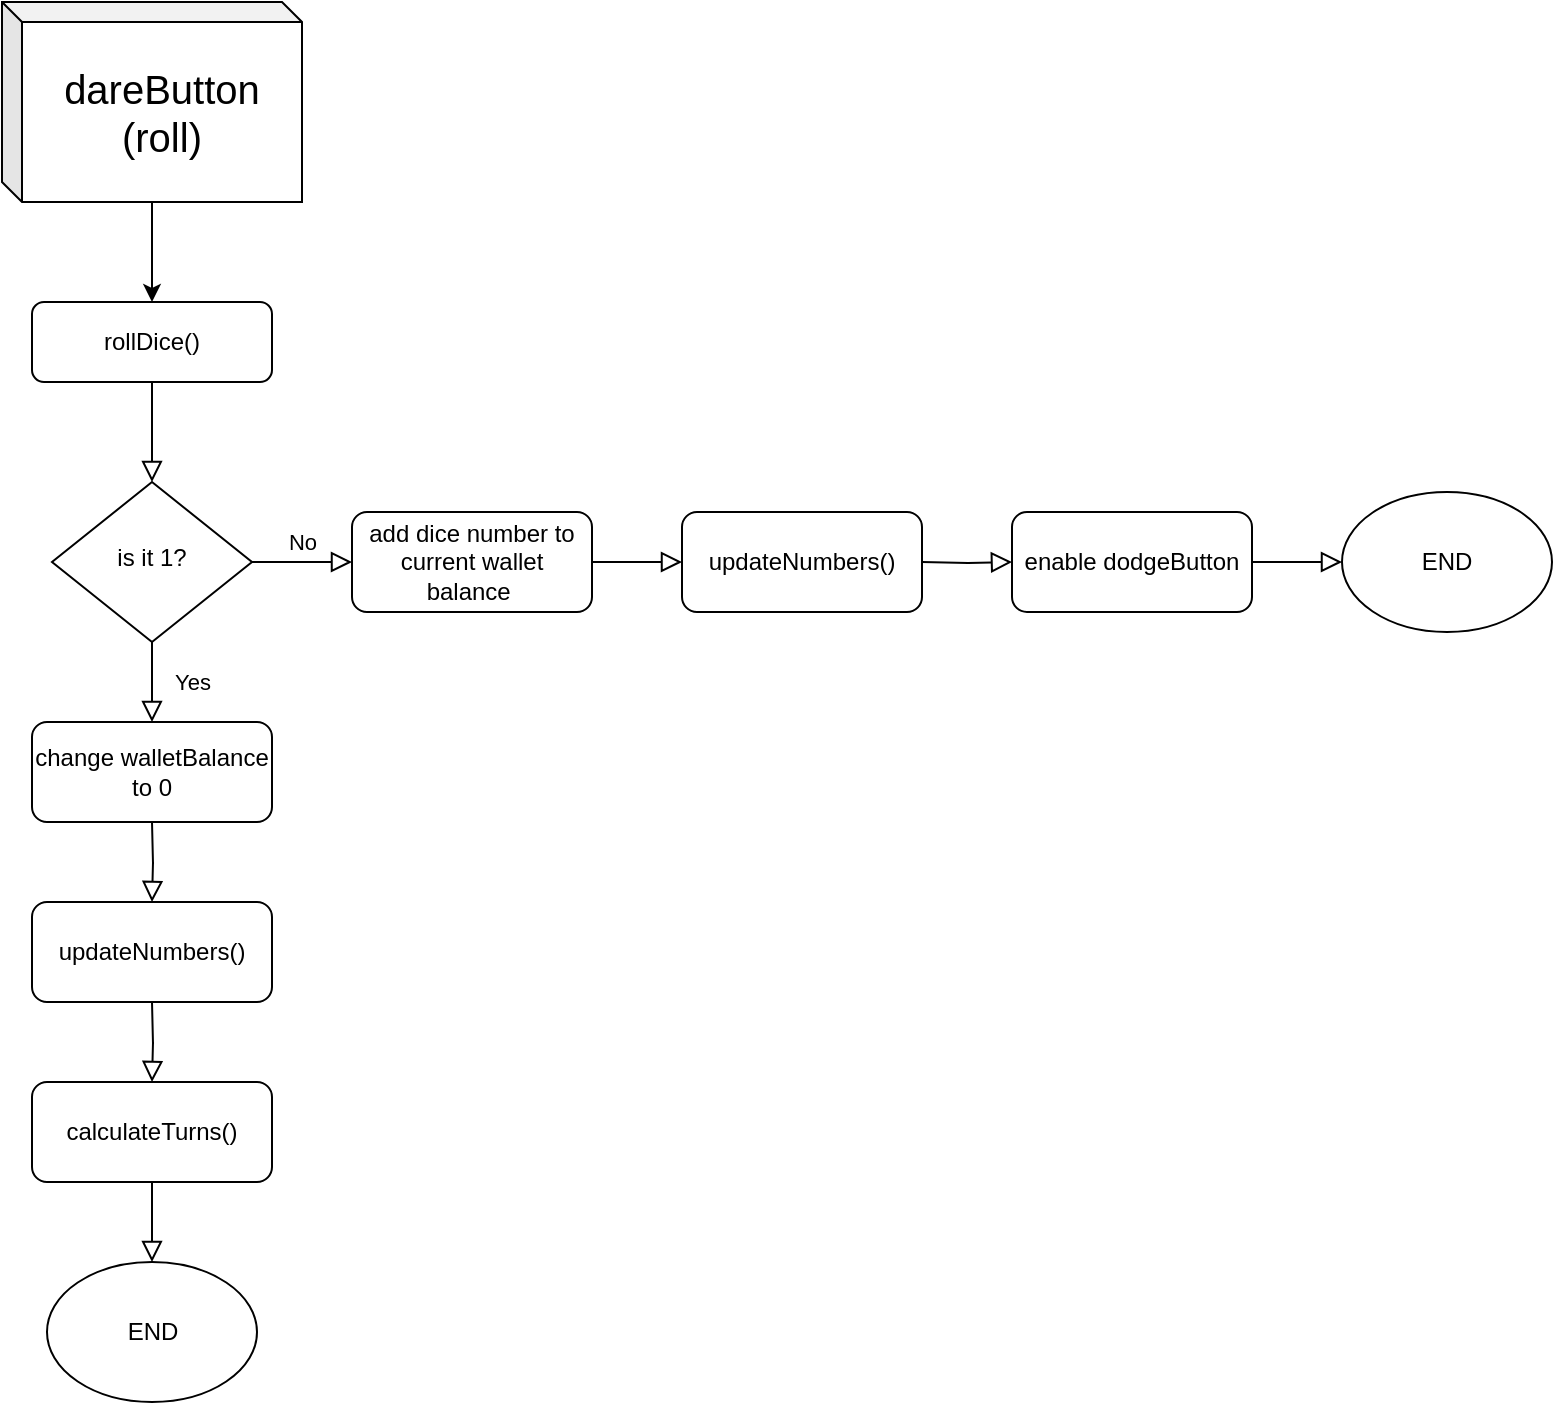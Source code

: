 <mxfile version="14.5.10" type="device"><diagram id="C5RBs43oDa-KdzZeNtuy" name="Page-1"><mxGraphModel dx="2336" dy="1443" grid="1" gridSize="10" guides="1" tooltips="1" connect="1" arrows="1" fold="1" page="1" pageScale="1" pageWidth="827" pageHeight="1169" math="0" shadow="0"><root><mxCell id="WIyWlLk6GJQsqaUBKTNV-0"/><mxCell id="WIyWlLk6GJQsqaUBKTNV-1" parent="WIyWlLk6GJQsqaUBKTNV-0"/><mxCell id="WIyWlLk6GJQsqaUBKTNV-2" value="" style="rounded=0;html=1;jettySize=auto;orthogonalLoop=1;fontSize=11;endArrow=block;endFill=0;endSize=8;strokeWidth=1;shadow=0;labelBackgroundColor=none;edgeStyle=orthogonalEdgeStyle;" parent="WIyWlLk6GJQsqaUBKTNV-1" source="WIyWlLk6GJQsqaUBKTNV-3" target="WIyWlLk6GJQsqaUBKTNV-6" edge="1"><mxGeometry relative="1" as="geometry"/></mxCell><mxCell id="WIyWlLk6GJQsqaUBKTNV-3" value="rollDice()" style="rounded=1;whiteSpace=wrap;html=1;fontSize=12;glass=0;strokeWidth=1;shadow=0;" parent="WIyWlLk6GJQsqaUBKTNV-1" vertex="1"><mxGeometry x="245" y="240" width="120" height="40" as="geometry"/></mxCell><mxCell id="WIyWlLk6GJQsqaUBKTNV-4" value="Yes" style="rounded=0;html=1;jettySize=auto;orthogonalLoop=1;fontSize=11;endArrow=block;endFill=0;endSize=8;strokeWidth=1;shadow=0;labelBackgroundColor=none;edgeStyle=orthogonalEdgeStyle;" parent="WIyWlLk6GJQsqaUBKTNV-1" source="WIyWlLk6GJQsqaUBKTNV-6" edge="1"><mxGeometry y="20" relative="1" as="geometry"><mxPoint as="offset"/><mxPoint x="305" y="450" as="targetPoint"/></mxGeometry></mxCell><mxCell id="WIyWlLk6GJQsqaUBKTNV-5" value="No" style="edgeStyle=orthogonalEdgeStyle;rounded=0;html=1;jettySize=auto;orthogonalLoop=1;fontSize=11;endArrow=block;endFill=0;endSize=8;strokeWidth=1;shadow=0;labelBackgroundColor=none;" parent="WIyWlLk6GJQsqaUBKTNV-1" source="WIyWlLk6GJQsqaUBKTNV-6" target="WIyWlLk6GJQsqaUBKTNV-7" edge="1"><mxGeometry y="10" relative="1" as="geometry"><mxPoint as="offset"/></mxGeometry></mxCell><mxCell id="WIyWlLk6GJQsqaUBKTNV-6" value="is it 1?" style="rhombus;whiteSpace=wrap;html=1;shadow=0;fontFamily=Helvetica;fontSize=12;align=center;strokeWidth=1;spacing=6;spacingTop=-4;" parent="WIyWlLk6GJQsqaUBKTNV-1" vertex="1"><mxGeometry x="255" y="330" width="100" height="80" as="geometry"/></mxCell><mxCell id="WIyWlLk6GJQsqaUBKTNV-7" value="add dice number to current wallet balance&amp;nbsp;" style="rounded=1;whiteSpace=wrap;html=1;fontSize=12;glass=0;strokeWidth=1;shadow=0;" parent="WIyWlLk6GJQsqaUBKTNV-1" vertex="1"><mxGeometry x="405" y="345" width="120" height="50" as="geometry"/></mxCell><mxCell id="WIyWlLk6GJQsqaUBKTNV-11" value="change walletBalance to 0" style="rounded=1;whiteSpace=wrap;html=1;fontSize=12;glass=0;strokeWidth=1;shadow=0;" parent="WIyWlLk6GJQsqaUBKTNV-1" vertex="1"><mxGeometry x="245" y="450" width="120" height="50" as="geometry"/></mxCell><mxCell id="7YKH3kmmcUw-6uht0yhb-2" style="edgeStyle=orthogonalEdgeStyle;rounded=0;orthogonalLoop=1;jettySize=auto;html=1;" edge="1" parent="WIyWlLk6GJQsqaUBKTNV-1" source="7YKH3kmmcUw-6uht0yhb-0" target="WIyWlLk6GJQsqaUBKTNV-3"><mxGeometry relative="1" as="geometry"/></mxCell><mxCell id="7YKH3kmmcUw-6uht0yhb-0" value="&lt;font style=&quot;font-size: 20px&quot;&gt;dareButton&lt;br&gt;(roll)&lt;br&gt;&lt;/font&gt;" style="shape=cube;whiteSpace=wrap;html=1;boundedLbl=1;backgroundOutline=1;darkOpacity=0.05;darkOpacity2=0.1;size=10;" vertex="1" parent="WIyWlLk6GJQsqaUBKTNV-1"><mxGeometry x="230" y="90" width="150" height="100" as="geometry"/></mxCell><mxCell id="7YKH3kmmcUw-6uht0yhb-3" value="" style="rounded=0;html=1;jettySize=auto;orthogonalLoop=1;fontSize=11;endArrow=block;endFill=0;endSize=8;strokeWidth=1;shadow=0;labelBackgroundColor=none;edgeStyle=orthogonalEdgeStyle;" edge="1" parent="WIyWlLk6GJQsqaUBKTNV-1"><mxGeometry y="20" relative="1" as="geometry"><mxPoint as="offset"/><mxPoint x="305" y="500" as="sourcePoint"/><mxPoint x="305" y="540" as="targetPoint"/></mxGeometry></mxCell><mxCell id="7YKH3kmmcUw-6uht0yhb-4" value="updateNumbers()" style="rounded=1;whiteSpace=wrap;html=1;fontSize=12;glass=0;strokeWidth=1;shadow=0;" vertex="1" parent="WIyWlLk6GJQsqaUBKTNV-1"><mxGeometry x="245" y="540" width="120" height="50" as="geometry"/></mxCell><mxCell id="7YKH3kmmcUw-6uht0yhb-5" value="" style="rounded=0;html=1;jettySize=auto;orthogonalLoop=1;fontSize=11;endArrow=block;endFill=0;endSize=8;strokeWidth=1;shadow=0;labelBackgroundColor=none;edgeStyle=orthogonalEdgeStyle;" edge="1" parent="WIyWlLk6GJQsqaUBKTNV-1"><mxGeometry y="20" relative="1" as="geometry"><mxPoint as="offset"/><mxPoint x="305" y="590" as="sourcePoint"/><mxPoint x="305" y="630" as="targetPoint"/></mxGeometry></mxCell><mxCell id="7YKH3kmmcUw-6uht0yhb-6" value="calculateTurns()" style="rounded=1;whiteSpace=wrap;html=1;fontSize=12;glass=0;strokeWidth=1;shadow=0;" vertex="1" parent="WIyWlLk6GJQsqaUBKTNV-1"><mxGeometry x="245" y="630" width="120" height="50" as="geometry"/></mxCell><mxCell id="7YKH3kmmcUw-6uht0yhb-7" value="updateNumbers()" style="rounded=1;whiteSpace=wrap;html=1;fontSize=12;glass=0;strokeWidth=1;shadow=0;" vertex="1" parent="WIyWlLk6GJQsqaUBKTNV-1"><mxGeometry x="570" y="345" width="120" height="50" as="geometry"/></mxCell><mxCell id="7YKH3kmmcUw-6uht0yhb-8" value="" style="rounded=0;html=1;jettySize=auto;orthogonalLoop=1;fontSize=11;endArrow=block;endFill=0;endSize=8;strokeWidth=1;shadow=0;labelBackgroundColor=none;edgeStyle=orthogonalEdgeStyle;exitX=1;exitY=0.5;exitDx=0;exitDy=0;entryX=0;entryY=0.5;entryDx=0;entryDy=0;" edge="1" parent="WIyWlLk6GJQsqaUBKTNV-1" source="WIyWlLk6GJQsqaUBKTNV-7" target="7YKH3kmmcUw-6uht0yhb-7"><mxGeometry y="20" relative="1" as="geometry"><mxPoint as="offset"/><mxPoint x="315" y="600" as="sourcePoint"/><mxPoint x="315" y="640" as="targetPoint"/></mxGeometry></mxCell><mxCell id="7YKH3kmmcUw-6uht0yhb-9" value="enable dodgeButton" style="rounded=1;whiteSpace=wrap;html=1;fontSize=12;glass=0;strokeWidth=1;shadow=0;" vertex="1" parent="WIyWlLk6GJQsqaUBKTNV-1"><mxGeometry x="735" y="345" width="120" height="50" as="geometry"/></mxCell><mxCell id="7YKH3kmmcUw-6uht0yhb-10" value="" style="rounded=0;html=1;jettySize=auto;orthogonalLoop=1;fontSize=11;endArrow=block;endFill=0;endSize=8;strokeWidth=1;shadow=0;labelBackgroundColor=none;edgeStyle=orthogonalEdgeStyle;exitX=1;exitY=0.5;exitDx=0;exitDy=0;entryX=0;entryY=0.5;entryDx=0;entryDy=0;" edge="1" parent="WIyWlLk6GJQsqaUBKTNV-1" target="7YKH3kmmcUw-6uht0yhb-9"><mxGeometry y="20" relative="1" as="geometry"><mxPoint as="offset"/><mxPoint x="690" y="370" as="sourcePoint"/><mxPoint x="480" y="640" as="targetPoint"/></mxGeometry></mxCell><mxCell id="7YKH3kmmcUw-6uht0yhb-13" value="" style="rounded=0;html=1;jettySize=auto;orthogonalLoop=1;fontSize=11;endArrow=block;endFill=0;endSize=8;strokeWidth=1;shadow=0;labelBackgroundColor=none;edgeStyle=orthogonalEdgeStyle;exitX=1;exitY=0.5;exitDx=0;exitDy=0;" edge="1" parent="WIyWlLk6GJQsqaUBKTNV-1" source="7YKH3kmmcUw-6uht0yhb-9"><mxGeometry y="20" relative="1" as="geometry"><mxPoint as="offset"/><mxPoint x="700" y="380" as="sourcePoint"/><mxPoint x="900" y="370" as="targetPoint"/></mxGeometry></mxCell><mxCell id="7YKH3kmmcUw-6uht0yhb-14" value="END" style="ellipse;whiteSpace=wrap;html=1;" vertex="1" parent="WIyWlLk6GJQsqaUBKTNV-1"><mxGeometry x="900" y="335" width="105" height="70" as="geometry"/></mxCell><mxCell id="7YKH3kmmcUw-6uht0yhb-15" value="END" style="ellipse;whiteSpace=wrap;html=1;" vertex="1" parent="WIyWlLk6GJQsqaUBKTNV-1"><mxGeometry x="252.5" y="720" width="105" height="70" as="geometry"/></mxCell><mxCell id="7YKH3kmmcUw-6uht0yhb-16" value="" style="rounded=0;html=1;jettySize=auto;orthogonalLoop=1;fontSize=11;endArrow=block;endFill=0;endSize=8;strokeWidth=1;shadow=0;labelBackgroundColor=none;edgeStyle=orthogonalEdgeStyle;exitX=0.5;exitY=1;exitDx=0;exitDy=0;entryX=0.5;entryY=0;entryDx=0;entryDy=0;" edge="1" parent="WIyWlLk6GJQsqaUBKTNV-1" source="7YKH3kmmcUw-6uht0yhb-6" target="7YKH3kmmcUw-6uht0yhb-15"><mxGeometry y="20" relative="1" as="geometry"><mxPoint as="offset"/><mxPoint x="315" y="600" as="sourcePoint"/><mxPoint x="305" y="710" as="targetPoint"/></mxGeometry></mxCell></root></mxGraphModel></diagram></mxfile>